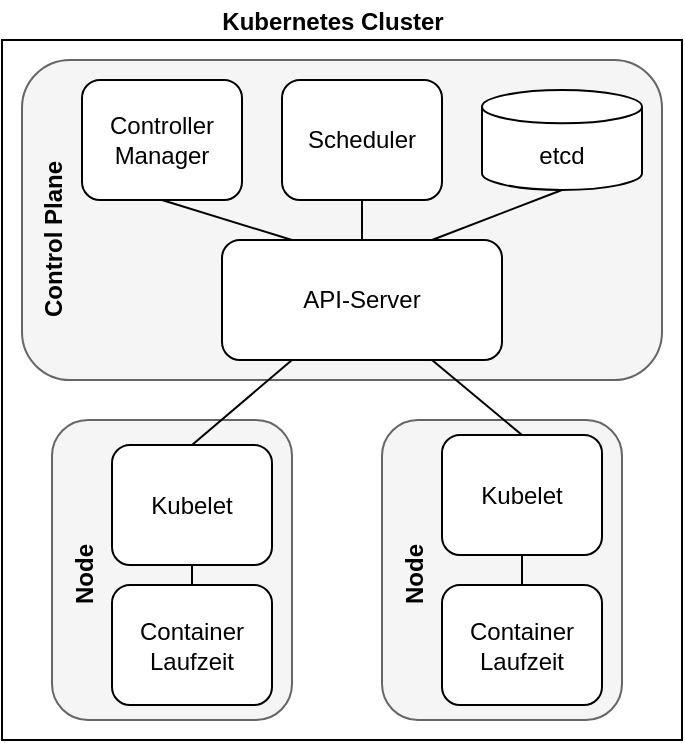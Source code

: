 <mxfile version="16.4.8" type="google"><diagram id="2tryYB9nhyRJByGF92G2" name="Page-1"><mxGraphModel dx="1213" dy="415" grid="1" gridSize="10" guides="1" tooltips="1" connect="1" arrows="1" fold="1" page="1" pageScale="1" pageWidth="1169" pageHeight="827" math="0" shadow="0"><root><mxCell id="0"/><mxCell id="1" parent="0"/><mxCell id="d54MqdHBufFSa36uk8lD-48" value="" style="rounded=0;whiteSpace=wrap;html=1;fontSize=14;strokeWidth=1;fillColor=none;" vertex="1" parent="1"><mxGeometry x="40" y="40" width="340" height="350" as="geometry"/></mxCell><mxCell id="d54MqdHBufFSa36uk8lD-1" value="" style="rounded=1;whiteSpace=wrap;html=1;fillColor=#f5f5f5;fontColor=#333333;strokeColor=#666666;" vertex="1" parent="1"><mxGeometry x="50" y="50" width="320" height="160" as="geometry"/></mxCell><mxCell id="d54MqdHBufFSa36uk8lD-14" style="edgeStyle=orthogonalEdgeStyle;rounded=0;orthogonalLoop=1;jettySize=auto;html=1;exitX=0.5;exitY=1;exitDx=0;exitDy=0;entryX=0.5;entryY=0;entryDx=0;entryDy=0;fontSize=14;endArrow=none;endFill=0;" edge="1" parent="1" source="d54MqdHBufFSa36uk8lD-4" target="d54MqdHBufFSa36uk8lD-6"><mxGeometry relative="1" as="geometry"/></mxCell><mxCell id="d54MqdHBufFSa36uk8lD-4" value="Scheduler" style="rounded=1;whiteSpace=wrap;html=1;" vertex="1" parent="1"><mxGeometry x="180" y="60" width="80" height="60" as="geometry"/></mxCell><mxCell id="d54MqdHBufFSa36uk8lD-5" value="&lt;div&gt;&lt;font style=&quot;font-size: 12px&quot;&gt;&lt;br&gt;&lt;/font&gt;&lt;/div&gt;&lt;div&gt;&lt;font style=&quot;font-size: 12px&quot;&gt;etcd&lt;/font&gt;&lt;/div&gt;" style="strokeWidth=1;html=1;shape=mxgraph.flowchart.database;whiteSpace=wrap;" vertex="1" parent="1"><mxGeometry x="280" y="65" width="80" height="50" as="geometry"/></mxCell><mxCell id="d54MqdHBufFSa36uk8lD-6" value="API-Server" style="rounded=1;whiteSpace=wrap;html=1;" vertex="1" parent="1"><mxGeometry x="150" y="140" width="140" height="60" as="geometry"/></mxCell><mxCell id="d54MqdHBufFSa36uk8lD-8" value="Controller Manager" style="rounded=1;whiteSpace=wrap;html=1;" vertex="1" parent="1"><mxGeometry x="80" y="60" width="80" height="60" as="geometry"/></mxCell><mxCell id="d54MqdHBufFSa36uk8lD-43" value="" style="endArrow=none;html=1;rounded=0;fontSize=14;strokeColor=default;strokeWidth=1;jumpStyle=none;entryX=0.25;entryY=0;entryDx=0;entryDy=0;exitX=0.5;exitY=1;exitDx=0;exitDy=0;" edge="1" parent="1" source="d54MqdHBufFSa36uk8lD-8" target="d54MqdHBufFSa36uk8lD-6"><mxGeometry width="50" height="50" relative="1" as="geometry"><mxPoint x="70" y="270" as="sourcePoint"/><mxPoint x="120" y="220" as="targetPoint"/></mxGeometry></mxCell><mxCell id="d54MqdHBufFSa36uk8lD-44" value="" style="endArrow=none;html=1;rounded=0;fontSize=14;strokeColor=default;strokeWidth=1;jumpStyle=none;entryX=0.75;entryY=0;entryDx=0;entryDy=0;exitX=0.5;exitY=1;exitDx=0;exitDy=0;exitPerimeter=0;" edge="1" parent="1" source="d54MqdHBufFSa36uk8lD-5" target="d54MqdHBufFSa36uk8lD-6"><mxGeometry width="50" height="50" relative="1" as="geometry"><mxPoint x="110" y="140" as="sourcePoint"/><mxPoint x="165" y="180" as="targetPoint"/></mxGeometry></mxCell><mxCell id="d54MqdHBufFSa36uk8lD-49" value="&lt;b&gt;&lt;font style=&quot;font-size: 12px&quot;&gt;Kubernetes Cluster&lt;/font&gt;&lt;/b&gt;" style="text;html=1;align=center;verticalAlign=middle;resizable=0;points=[];autosize=1;strokeColor=none;fillColor=none;fontSize=14;" vertex="1" parent="1"><mxGeometry x="140" y="20" width="130" height="20" as="geometry"/></mxCell><mxCell id="d54MqdHBufFSa36uk8lD-50" value="&lt;b&gt;&lt;font style=&quot;font-size: 12px&quot;&gt;Control Plane&lt;br&gt;&lt;/font&gt;&lt;/b&gt;" style="text;html=1;align=center;verticalAlign=middle;resizable=0;points=[];autosize=1;strokeColor=none;fillColor=none;fontSize=14;rotation=-90;" vertex="1" parent="1"><mxGeometry x="20" y="130" width="90" height="20" as="geometry"/></mxCell><mxCell id="d54MqdHBufFSa36uk8lD-53" value="" style="rounded=1;whiteSpace=wrap;html=1;fillColor=#f5f5f5;fontColor=#333333;strokeColor=#666666;" vertex="1" parent="1"><mxGeometry x="65" y="230" width="120" height="150" as="geometry"/></mxCell><mxCell id="d54MqdHBufFSa36uk8lD-54" value="Kubelet" style="rounded=1;whiteSpace=wrap;html=1;" vertex="1" parent="1"><mxGeometry x="95" y="242.5" width="80" height="60" as="geometry"/></mxCell><mxCell id="d54MqdHBufFSa36uk8lD-55" value="Container Laufzeit" style="rounded=1;whiteSpace=wrap;html=1;" vertex="1" parent="1"><mxGeometry x="95" y="312.5" width="80" height="60" as="geometry"/></mxCell><mxCell id="d54MqdHBufFSa36uk8lD-56" value="" style="endArrow=none;html=1;rounded=0;fontSize=14;strokeColor=default;strokeWidth=1;jumpStyle=none;entryX=0.5;entryY=1;entryDx=0;entryDy=0;exitX=0.5;exitY=0;exitDx=0;exitDy=0;" edge="1" parent="1" source="d54MqdHBufFSa36uk8lD-55" target="d54MqdHBufFSa36uk8lD-54"><mxGeometry width="50" height="50" relative="1" as="geometry"><mxPoint x="-290" y="225" as="sourcePoint"/><mxPoint x="-240" y="175" as="targetPoint"/></mxGeometry></mxCell><mxCell id="d54MqdHBufFSa36uk8lD-41" value="" style="endArrow=none;html=1;rounded=0;fontSize=14;strokeColor=default;strokeWidth=1;jumpStyle=none;entryX=0.25;entryY=1;entryDx=0;entryDy=0;exitX=0.5;exitY=0;exitDx=0;exitDy=0;" edge="1" parent="1" source="d54MqdHBufFSa36uk8lD-54" target="d54MqdHBufFSa36uk8lD-6"><mxGeometry width="50" height="50" relative="1" as="geometry"><mxPoint x="105" y="280" as="sourcePoint"/><mxPoint x="120" y="220" as="targetPoint"/></mxGeometry></mxCell><mxCell id="d54MqdHBufFSa36uk8lD-51" value="&lt;b&gt;&lt;font style=&quot;font-size: 12px&quot;&gt;Node&lt;/font&gt;&lt;/b&gt;" style="text;html=1;align=center;verticalAlign=middle;resizable=0;points=[];autosize=1;strokeColor=none;fillColor=none;fontSize=14;rotation=-90;" vertex="1" parent="1"><mxGeometry x="55" y="297.5" width="50" height="20" as="geometry"/></mxCell><mxCell id="d54MqdHBufFSa36uk8lD-63" value="" style="rounded=1;whiteSpace=wrap;html=1;fillColor=#f5f5f5;fontColor=#333333;strokeColor=#666666;" vertex="1" parent="1"><mxGeometry x="230" y="230" width="120" height="150" as="geometry"/></mxCell><mxCell id="d54MqdHBufFSa36uk8lD-64" value="Kubelet" style="rounded=1;whiteSpace=wrap;html=1;" vertex="1" parent="1"><mxGeometry x="260" y="237.5" width="80" height="60" as="geometry"/></mxCell><mxCell id="d54MqdHBufFSa36uk8lD-65" value="Container Laufzeit" style="rounded=1;whiteSpace=wrap;html=1;" vertex="1" parent="1"><mxGeometry x="260" y="312.5" width="80" height="60" as="geometry"/></mxCell><mxCell id="d54MqdHBufFSa36uk8lD-66" value="" style="endArrow=none;html=1;rounded=0;fontSize=14;strokeColor=default;strokeWidth=1;jumpStyle=none;entryX=0.5;entryY=1;entryDx=0;entryDy=0;exitX=0.5;exitY=0;exitDx=0;exitDy=0;" edge="1" parent="1" source="d54MqdHBufFSa36uk8lD-65" target="d54MqdHBufFSa36uk8lD-64"><mxGeometry width="50" height="50" relative="1" as="geometry"><mxPoint x="-125" y="225" as="sourcePoint"/><mxPoint x="-75" y="175" as="targetPoint"/></mxGeometry></mxCell><mxCell id="d54MqdHBufFSa36uk8lD-67" value="&lt;b&gt;&lt;font style=&quot;font-size: 12px&quot;&gt;Node&lt;/font&gt;&lt;/b&gt;" style="text;html=1;align=center;verticalAlign=middle;resizable=0;points=[];autosize=1;strokeColor=none;fillColor=none;fontSize=14;rotation=-90;" vertex="1" parent="1"><mxGeometry x="220" y="297.5" width="50" height="20" as="geometry"/></mxCell><mxCell id="d54MqdHBufFSa36uk8lD-68" value="" style="endArrow=none;html=1;rounded=0;fontSize=14;strokeColor=default;strokeWidth=1;jumpStyle=none;entryX=0.75;entryY=1;entryDx=0;entryDy=0;exitX=0.5;exitY=0;exitDx=0;exitDy=0;" edge="1" parent="1" source="d54MqdHBufFSa36uk8lD-64" target="d54MqdHBufFSa36uk8lD-6"><mxGeometry width="50" height="50" relative="1" as="geometry"><mxPoint x="145" y="252.5" as="sourcePoint"/><mxPoint x="195" y="210" as="targetPoint"/></mxGeometry></mxCell></root></mxGraphModel></diagram></mxfile>